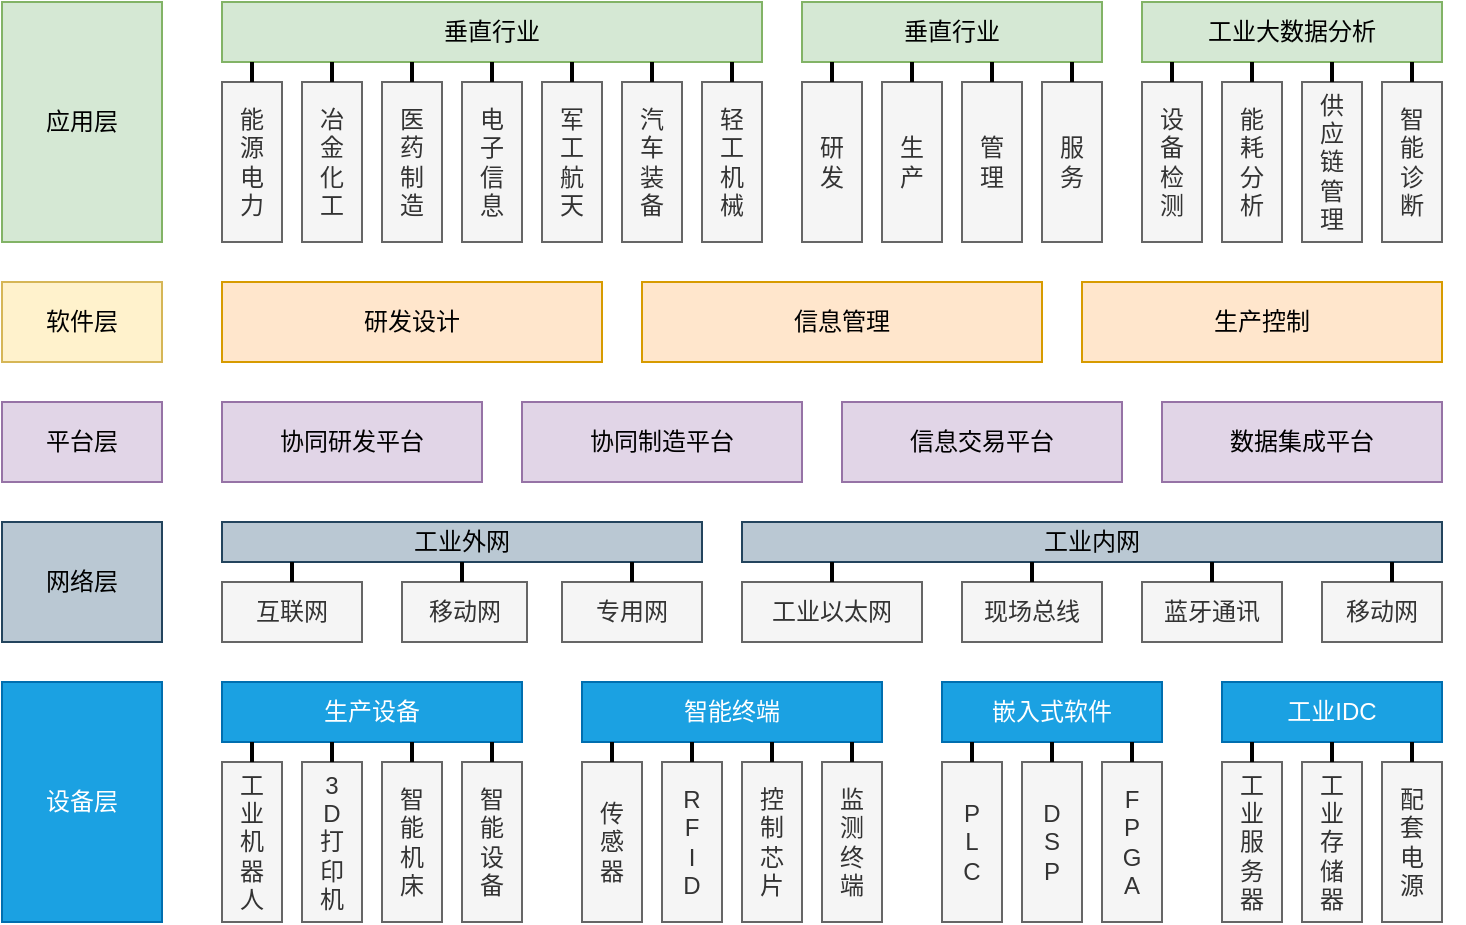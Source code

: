 <mxfile version="15.4.3" type="github" pages="2">
  <diagram id="yiBgiRCkKJPcv2Lnv_mv" name="Page-1">
    <mxGraphModel dx="1117" dy="677" grid="1" gridSize="10" guides="1" tooltips="1" connect="1" arrows="1" fold="1" page="1" pageScale="1" pageWidth="850" pageHeight="1100" math="0" shadow="0">
      <root>
        <mxCell id="0" />
        <mxCell id="1" parent="0" />
        <mxCell id="rwNXe6uteSH2ScPEwT7D-1" value="应用层" style="rounded=0;whiteSpace=wrap;html=1;fillColor=#d5e8d4;strokeColor=#82b366;" vertex="1" parent="1">
          <mxGeometry x="50" y="80" width="80" height="120" as="geometry" />
        </mxCell>
        <mxCell id="rwNXe6uteSH2ScPEwT7D-2" value="垂直行业" style="rounded=0;whiteSpace=wrap;html=1;fillColor=#d5e8d4;strokeColor=#82b366;" vertex="1" parent="1">
          <mxGeometry x="160" y="80" width="270" height="30" as="geometry" />
        </mxCell>
        <mxCell id="rwNXe6uteSH2ScPEwT7D-3" value="垂直行业" style="rounded=0;whiteSpace=wrap;html=1;fillColor=#d5e8d4;strokeColor=#82b366;" vertex="1" parent="1">
          <mxGeometry x="450" y="80" width="150" height="30" as="geometry" />
        </mxCell>
        <mxCell id="rwNXe6uteSH2ScPEwT7D-5" value="能&lt;br&gt;源&lt;br&gt;电&lt;br&gt;力" style="rounded=0;whiteSpace=wrap;html=1;fillColor=#f5f5f5;strokeColor=#666666;fontColor=#333333;" vertex="1" parent="1">
          <mxGeometry x="160" y="120" width="30" height="80" as="geometry" />
        </mxCell>
        <mxCell id="rwNXe6uteSH2ScPEwT7D-6" value="冶&lt;br&gt;金&lt;br&gt;化&lt;br&gt;工" style="rounded=0;whiteSpace=wrap;html=1;fillColor=#f5f5f5;strokeColor=#666666;fontColor=#333333;" vertex="1" parent="1">
          <mxGeometry x="200" y="120" width="30" height="80" as="geometry" />
        </mxCell>
        <mxCell id="rwNXe6uteSH2ScPEwT7D-7" value="医&lt;br&gt;药&lt;br&gt;制&lt;br&gt;造" style="rounded=0;whiteSpace=wrap;html=1;fillColor=#f5f5f5;strokeColor=#666666;fontColor=#333333;" vertex="1" parent="1">
          <mxGeometry x="240" y="120" width="30" height="80" as="geometry" />
        </mxCell>
        <mxCell id="rwNXe6uteSH2ScPEwT7D-8" value="电&lt;br&gt;子&lt;br&gt;信&lt;br&gt;息" style="rounded=0;whiteSpace=wrap;html=1;fillColor=#f5f5f5;strokeColor=#666666;fontColor=#333333;" vertex="1" parent="1">
          <mxGeometry x="280" y="120" width="30" height="80" as="geometry" />
        </mxCell>
        <mxCell id="rwNXe6uteSH2ScPEwT7D-9" value="军&lt;br&gt;工&lt;br&gt;航&lt;br&gt;天" style="rounded=0;whiteSpace=wrap;html=1;fillColor=#f5f5f5;strokeColor=#666666;fontColor=#333333;" vertex="1" parent="1">
          <mxGeometry x="320" y="120" width="30" height="80" as="geometry" />
        </mxCell>
        <mxCell id="rwNXe6uteSH2ScPEwT7D-10" value="汽&lt;br&gt;车&lt;br&gt;装&lt;br&gt;备" style="rounded=0;whiteSpace=wrap;html=1;fillColor=#f5f5f5;strokeColor=#666666;fontColor=#333333;" vertex="1" parent="1">
          <mxGeometry x="360" y="120" width="30" height="80" as="geometry" />
        </mxCell>
        <mxCell id="rwNXe6uteSH2ScPEwT7D-11" value="研&lt;br&gt;发" style="rounded=0;whiteSpace=wrap;html=1;fillColor=#f5f5f5;strokeColor=#666666;fontColor=#333333;" vertex="1" parent="1">
          <mxGeometry x="450" y="120" width="30" height="80" as="geometry" />
        </mxCell>
        <mxCell id="rwNXe6uteSH2ScPEwT7D-12" value="生&lt;br&gt;产" style="rounded=0;whiteSpace=wrap;html=1;fillColor=#f5f5f5;strokeColor=#666666;fontColor=#333333;" vertex="1" parent="1">
          <mxGeometry x="490" y="120" width="30" height="80" as="geometry" />
        </mxCell>
        <mxCell id="rwNXe6uteSH2ScPEwT7D-13" value="管&lt;br&gt;理" style="rounded=0;whiteSpace=wrap;html=1;fillColor=#f5f5f5;strokeColor=#666666;fontColor=#333333;" vertex="1" parent="1">
          <mxGeometry x="530" y="120" width="30" height="80" as="geometry" />
        </mxCell>
        <mxCell id="rwNXe6uteSH2ScPEwT7D-14" value="服&lt;br&gt;务" style="rounded=0;whiteSpace=wrap;html=1;fillColor=#f5f5f5;strokeColor=#666666;fontColor=#333333;" vertex="1" parent="1">
          <mxGeometry x="570" y="120" width="30" height="80" as="geometry" />
        </mxCell>
        <mxCell id="rwNXe6uteSH2ScPEwT7D-17" value="工业大数据分析" style="rounded=0;whiteSpace=wrap;html=1;fillColor=#d5e8d4;strokeColor=#82b366;" vertex="1" parent="1">
          <mxGeometry x="620" y="80" width="150" height="30" as="geometry" />
        </mxCell>
        <mxCell id="rwNXe6uteSH2ScPEwT7D-18" value="设&lt;br&gt;备&lt;br&gt;检&lt;br&gt;测" style="rounded=0;whiteSpace=wrap;html=1;fillColor=#f5f5f5;strokeColor=#666666;fontColor=#333333;" vertex="1" parent="1">
          <mxGeometry x="620" y="120" width="30" height="80" as="geometry" />
        </mxCell>
        <mxCell id="rwNXe6uteSH2ScPEwT7D-19" value="能&lt;br&gt;耗&lt;br&gt;分&lt;br&gt;析" style="rounded=0;whiteSpace=wrap;html=1;fillColor=#f5f5f5;strokeColor=#666666;fontColor=#333333;" vertex="1" parent="1">
          <mxGeometry x="660" y="120" width="30" height="80" as="geometry" />
        </mxCell>
        <mxCell id="rwNXe6uteSH2ScPEwT7D-20" value="供&lt;br&gt;应&lt;br&gt;链&lt;br&gt;管&lt;br&gt;理" style="rounded=0;whiteSpace=wrap;html=1;fillColor=#f5f5f5;strokeColor=#666666;fontColor=#333333;" vertex="1" parent="1">
          <mxGeometry x="700" y="120" width="30" height="80" as="geometry" />
        </mxCell>
        <mxCell id="rwNXe6uteSH2ScPEwT7D-21" value="智&lt;br&gt;能&lt;br&gt;诊&lt;br&gt;断" style="rounded=0;whiteSpace=wrap;html=1;fillColor=#f5f5f5;strokeColor=#666666;fontColor=#333333;" vertex="1" parent="1">
          <mxGeometry x="740" y="120" width="30" height="80" as="geometry" />
        </mxCell>
        <mxCell id="rwNXe6uteSH2ScPEwT7D-22" value="软件层" style="rounded=0;whiteSpace=wrap;html=1;fillColor=#fff2cc;strokeColor=#d6b656;" vertex="1" parent="1">
          <mxGeometry x="50" y="220" width="80" height="40" as="geometry" />
        </mxCell>
        <mxCell id="rwNXe6uteSH2ScPEwT7D-23" style="edgeStyle=orthogonalEdgeStyle;rounded=0;orthogonalLoop=1;jettySize=auto;html=1;exitX=0.5;exitY=1;exitDx=0;exitDy=0;" edge="1" parent="1" source="rwNXe6uteSH2ScPEwT7D-22" target="rwNXe6uteSH2ScPEwT7D-22">
          <mxGeometry relative="1" as="geometry" />
        </mxCell>
        <mxCell id="rwNXe6uteSH2ScPEwT7D-24" value="研发设计" style="rounded=0;whiteSpace=wrap;html=1;fillColor=#ffe6cc;strokeColor=#d79b00;" vertex="1" parent="1">
          <mxGeometry x="160" y="220" width="190" height="40" as="geometry" />
        </mxCell>
        <mxCell id="rwNXe6uteSH2ScPEwT7D-25" value="信息管理" style="rounded=0;whiteSpace=wrap;html=1;fillColor=#ffe6cc;strokeColor=#d79b00;" vertex="1" parent="1">
          <mxGeometry x="370" y="220" width="200" height="40" as="geometry" />
        </mxCell>
        <mxCell id="rwNXe6uteSH2ScPEwT7D-26" value="生产控制" style="rounded=0;whiteSpace=wrap;html=1;fillColor=#ffe6cc;strokeColor=#d79b00;" vertex="1" parent="1">
          <mxGeometry x="590" y="220" width="180" height="40" as="geometry" />
        </mxCell>
        <mxCell id="rwNXe6uteSH2ScPEwT7D-30" value="平台层" style="rounded=0;whiteSpace=wrap;html=1;" vertex="1" parent="1">
          <mxGeometry x="50" y="280" width="80" height="40" as="geometry" />
        </mxCell>
        <mxCell id="rwNXe6uteSH2ScPEwT7D-31" style="edgeStyle=orthogonalEdgeStyle;rounded=0;orthogonalLoop=1;jettySize=auto;html=1;exitX=0.5;exitY=1;exitDx=0;exitDy=0;" edge="1" parent="1" source="rwNXe6uteSH2ScPEwT7D-30" target="rwNXe6uteSH2ScPEwT7D-30">
          <mxGeometry relative="1" as="geometry" />
        </mxCell>
        <mxCell id="rwNXe6uteSH2ScPEwT7D-32" value="协同研发平台" style="rounded=0;whiteSpace=wrap;html=1;" vertex="1" parent="1">
          <mxGeometry x="160" y="280" width="130" height="40" as="geometry" />
        </mxCell>
        <mxCell id="rwNXe6uteSH2ScPEwT7D-38" value="协同制造平台" style="rounded=0;whiteSpace=wrap;html=1;fillColor=#e1d5e7;strokeColor=#9673a6;" vertex="1" parent="1">
          <mxGeometry x="310" y="280" width="140" height="40" as="geometry" />
        </mxCell>
        <mxCell id="rwNXe6uteSH2ScPEwT7D-39" value="信息交易平台" style="rounded=0;whiteSpace=wrap;html=1;fillColor=#e1d5e7;strokeColor=#9673a6;" vertex="1" parent="1">
          <mxGeometry x="470" y="280" width="140" height="40" as="geometry" />
        </mxCell>
        <mxCell id="rwNXe6uteSH2ScPEwT7D-40" value="数据集成平台" style="rounded=0;whiteSpace=wrap;html=1;fillColor=#e1d5e7;strokeColor=#9673a6;" vertex="1" parent="1">
          <mxGeometry x="630" y="280" width="140" height="40" as="geometry" />
        </mxCell>
        <mxCell id="rwNXe6uteSH2ScPEwT7D-41" value="网络层" style="rounded=0;whiteSpace=wrap;html=1;fillColor=#bac8d3;strokeColor=#23445d;" vertex="1" parent="1">
          <mxGeometry x="50" y="340" width="80" height="60" as="geometry" />
        </mxCell>
        <mxCell id="rwNXe6uteSH2ScPEwT7D-42" value="工业外网" style="rounded=0;whiteSpace=wrap;html=1;fillColor=#bac8d3;strokeColor=#23445d;" vertex="1" parent="1">
          <mxGeometry x="160" y="340" width="240" height="20" as="geometry" />
        </mxCell>
        <mxCell id="rwNXe6uteSH2ScPEwT7D-43" value="工业内网" style="rounded=0;whiteSpace=wrap;html=1;fillColor=#bac8d3;strokeColor=#23445d;" vertex="1" parent="1">
          <mxGeometry x="420" y="340" width="350" height="20" as="geometry" />
        </mxCell>
        <mxCell id="rwNXe6uteSH2ScPEwT7D-44" value="互联网" style="rounded=0;whiteSpace=wrap;html=1;fillColor=#f5f5f5;strokeColor=#666666;fontColor=#333333;" vertex="1" parent="1">
          <mxGeometry x="160" y="370" width="70" height="30" as="geometry" />
        </mxCell>
        <mxCell id="rwNXe6uteSH2ScPEwT7D-45" value="移动网" style="rounded=0;whiteSpace=wrap;html=1;fillColor=#f5f5f5;strokeColor=#666666;fontColor=#333333;" vertex="1" parent="1">
          <mxGeometry x="250" y="370" width="62.5" height="30" as="geometry" />
        </mxCell>
        <mxCell id="rwNXe6uteSH2ScPEwT7D-46" value="专用网" style="rounded=0;whiteSpace=wrap;html=1;fillColor=#f5f5f5;strokeColor=#666666;fontColor=#333333;" vertex="1" parent="1">
          <mxGeometry x="330" y="370" width="70" height="30" as="geometry" />
        </mxCell>
        <mxCell id="rwNXe6uteSH2ScPEwT7D-48" value="移动网" style="rounded=0;whiteSpace=wrap;html=1;fillColor=#f5f5f5;strokeColor=#666666;fontColor=#333333;" vertex="1" parent="1">
          <mxGeometry x="710" y="370" width="60" height="30" as="geometry" />
        </mxCell>
        <mxCell id="rwNXe6uteSH2ScPEwT7D-49" value="蓝牙通讯" style="rounded=0;whiteSpace=wrap;html=1;fillColor=#f5f5f5;strokeColor=#666666;fontColor=#333333;" vertex="1" parent="1">
          <mxGeometry x="620" y="370" width="70" height="30" as="geometry" />
        </mxCell>
        <mxCell id="rwNXe6uteSH2ScPEwT7D-51" value="现场总线" style="rounded=0;whiteSpace=wrap;html=1;fillColor=#f5f5f5;strokeColor=#666666;fontColor=#333333;" vertex="1" parent="1">
          <mxGeometry x="530" y="370" width="70" height="30" as="geometry" />
        </mxCell>
        <mxCell id="rwNXe6uteSH2ScPEwT7D-52" value="工业以太网" style="rounded=0;whiteSpace=wrap;html=1;fillColor=#f5f5f5;strokeColor=#666666;fontColor=#333333;" vertex="1" parent="1">
          <mxGeometry x="420" y="370" width="90" height="30" as="geometry" />
        </mxCell>
        <mxCell id="rwNXe6uteSH2ScPEwT7D-53" value="设备层" style="rounded=0;whiteSpace=wrap;html=1;fillColor=#1ba1e2;strokeColor=#006EAF;fontColor=#ffffff;" vertex="1" parent="1">
          <mxGeometry x="50" y="420" width="80" height="120" as="geometry" />
        </mxCell>
        <mxCell id="rwNXe6uteSH2ScPEwT7D-54" value="生产设备" style="rounded=0;whiteSpace=wrap;html=1;fillColor=#1ba1e2;strokeColor=#006EAF;fontColor=#ffffff;" vertex="1" parent="1">
          <mxGeometry x="160" y="420" width="150" height="30" as="geometry" />
        </mxCell>
        <mxCell id="rwNXe6uteSH2ScPEwT7D-56" value="工&lt;br&gt;业&lt;br&gt;机&lt;br&gt;器&lt;br&gt;人" style="rounded=0;whiteSpace=wrap;html=1;fillColor=#f5f5f5;strokeColor=#666666;fontColor=#333333;" vertex="1" parent="1">
          <mxGeometry x="160" y="460" width="30" height="80" as="geometry" />
        </mxCell>
        <mxCell id="rwNXe6uteSH2ScPEwT7D-57" value="3&lt;br&gt;D&lt;br&gt;打&lt;br&gt;印&lt;br&gt;机" style="rounded=0;whiteSpace=wrap;html=1;fillColor=#f5f5f5;strokeColor=#666666;fontColor=#333333;" vertex="1" parent="1">
          <mxGeometry x="200" y="460" width="30" height="80" as="geometry" />
        </mxCell>
        <mxCell id="rwNXe6uteSH2ScPEwT7D-58" value="智&lt;br&gt;能&lt;br&gt;机&lt;br&gt;床" style="rounded=0;whiteSpace=wrap;html=1;fillColor=#f5f5f5;strokeColor=#666666;fontColor=#333333;" vertex="1" parent="1">
          <mxGeometry x="240" y="460" width="30" height="80" as="geometry" />
        </mxCell>
        <mxCell id="rwNXe6uteSH2ScPEwT7D-59" value="智&lt;br&gt;能&lt;br&gt;设&lt;br&gt;备" style="rounded=0;whiteSpace=wrap;html=1;fillColor=#f5f5f5;strokeColor=#666666;fontColor=#333333;" vertex="1" parent="1">
          <mxGeometry x="280" y="460" width="30" height="80" as="geometry" />
        </mxCell>
        <mxCell id="rwNXe6uteSH2ScPEwT7D-60" value="传&lt;br&gt;感&lt;br&gt;器" style="rounded=0;whiteSpace=wrap;html=1;fillColor=#f5f5f5;strokeColor=#666666;fontColor=#333333;" vertex="1" parent="1">
          <mxGeometry x="340" y="460" width="30" height="80" as="geometry" />
        </mxCell>
        <mxCell id="rwNXe6uteSH2ScPEwT7D-61" value="R&lt;br&gt;F&lt;br&gt;I&lt;br&gt;D" style="rounded=0;whiteSpace=wrap;html=1;fillColor=#f5f5f5;strokeColor=#666666;fontColor=#333333;" vertex="1" parent="1">
          <mxGeometry x="380" y="460" width="30" height="80" as="geometry" />
        </mxCell>
        <mxCell id="rwNXe6uteSH2ScPEwT7D-62" value="控&lt;br&gt;制&lt;br&gt;芯&lt;br&gt;片" style="rounded=0;whiteSpace=wrap;html=1;fillColor=#f5f5f5;strokeColor=#666666;fontColor=#333333;" vertex="1" parent="1">
          <mxGeometry x="420" y="460" width="30" height="80" as="geometry" />
        </mxCell>
        <mxCell id="rwNXe6uteSH2ScPEwT7D-63" value="监&lt;br&gt;测&lt;br&gt;终&lt;br&gt;端" style="rounded=0;whiteSpace=wrap;html=1;fillColor=#f5f5f5;strokeColor=#666666;fontColor=#333333;" vertex="1" parent="1">
          <mxGeometry x="460" y="460" width="30" height="80" as="geometry" />
        </mxCell>
        <mxCell id="rwNXe6uteSH2ScPEwT7D-64" value="P&lt;br&gt;L&lt;br&gt;C" style="rounded=0;whiteSpace=wrap;html=1;fillColor=#f5f5f5;strokeColor=#666666;fontColor=#333333;" vertex="1" parent="1">
          <mxGeometry x="520" y="460" width="30" height="80" as="geometry" />
        </mxCell>
        <mxCell id="rwNXe6uteSH2ScPEwT7D-65" value="D&lt;br&gt;S&lt;br&gt;P" style="rounded=0;whiteSpace=wrap;html=1;fillColor=#f5f5f5;strokeColor=#666666;fontColor=#333333;" vertex="1" parent="1">
          <mxGeometry x="560" y="460" width="30" height="80" as="geometry" />
        </mxCell>
        <mxCell id="rwNXe6uteSH2ScPEwT7D-67" value="F&lt;br&gt;P&lt;br&gt;G&lt;br&gt;A" style="rounded=0;whiteSpace=wrap;html=1;fillColor=#f5f5f5;strokeColor=#666666;fontColor=#333333;" vertex="1" parent="1">
          <mxGeometry x="600" y="460" width="30" height="80" as="geometry" />
        </mxCell>
        <mxCell id="rwNXe6uteSH2ScPEwT7D-68" value="工&lt;br&gt;业&lt;br&gt;服&lt;br&gt;务&lt;br&gt;器" style="rounded=0;whiteSpace=wrap;html=1;fillColor=#f5f5f5;strokeColor=#666666;fontColor=#333333;" vertex="1" parent="1">
          <mxGeometry x="660" y="460" width="30" height="80" as="geometry" />
        </mxCell>
        <mxCell id="rwNXe6uteSH2ScPEwT7D-69" value="工&lt;br&gt;业&lt;br&gt;存&lt;br&gt;储&lt;br&gt;器" style="rounded=0;whiteSpace=wrap;html=1;fillColor=#f5f5f5;strokeColor=#666666;fontColor=#333333;" vertex="1" parent="1">
          <mxGeometry x="700" y="460" width="30" height="80" as="geometry" />
        </mxCell>
        <mxCell id="rwNXe6uteSH2ScPEwT7D-70" value="配&lt;br&gt;套&lt;br&gt;电&lt;br&gt;源" style="rounded=0;whiteSpace=wrap;html=1;fillColor=#f5f5f5;strokeColor=#666666;fontColor=#333333;" vertex="1" parent="1">
          <mxGeometry x="740" y="460" width="30" height="80" as="geometry" />
        </mxCell>
        <mxCell id="rwNXe6uteSH2ScPEwT7D-75" value="智能终端" style="rounded=0;whiteSpace=wrap;html=1;fillColor=#1ba1e2;strokeColor=#006EAF;fontColor=#ffffff;" vertex="1" parent="1">
          <mxGeometry x="340" y="420" width="150" height="30" as="geometry" />
        </mxCell>
        <mxCell id="rwNXe6uteSH2ScPEwT7D-76" value="嵌入式软件" style="rounded=0;whiteSpace=wrap;html=1;fillColor=#1ba1e2;strokeColor=#006EAF;fontColor=#ffffff;" vertex="1" parent="1">
          <mxGeometry x="520" y="420" width="110" height="30" as="geometry" />
        </mxCell>
        <mxCell id="rwNXe6uteSH2ScPEwT7D-77" value="工业IDC" style="rounded=0;whiteSpace=wrap;html=1;fillColor=#1ba1e2;strokeColor=#006EAF;fontColor=#ffffff;" vertex="1" parent="1">
          <mxGeometry x="660" y="420" width="110" height="30" as="geometry" />
        </mxCell>
        <mxCell id="rwNXe6uteSH2ScPEwT7D-81" value="轻&lt;br&gt;工&lt;br&gt;机&lt;br&gt;械" style="rounded=0;whiteSpace=wrap;html=1;fillColor=#f5f5f5;strokeColor=#666666;fontColor=#333333;" vertex="1" parent="1">
          <mxGeometry x="400" y="120" width="30" height="80" as="geometry" />
        </mxCell>
        <mxCell id="rwNXe6uteSH2ScPEwT7D-83" style="edgeStyle=orthogonalEdgeStyle;rounded=0;orthogonalLoop=1;jettySize=auto;html=1;exitX=0.5;exitY=1;exitDx=0;exitDy=0;fillColor=#f5f5f5;strokeColor=#666666;" edge="1" parent="1" source="rwNXe6uteSH2ScPEwT7D-52" target="rwNXe6uteSH2ScPEwT7D-52">
          <mxGeometry relative="1" as="geometry" />
        </mxCell>
        <mxCell id="rwNXe6uteSH2ScPEwT7D-84" style="edgeStyle=orthogonalEdgeStyle;rounded=0;orthogonalLoop=1;jettySize=auto;html=1;exitX=0.5;exitY=1;exitDx=0;exitDy=0;fillColor=#f5f5f5;strokeColor=#666666;" edge="1" parent="1" source="rwNXe6uteSH2ScPEwT7D-46" target="rwNXe6uteSH2ScPEwT7D-46">
          <mxGeometry relative="1" as="geometry" />
        </mxCell>
        <mxCell id="rwNXe6uteSH2ScPEwT7D-90" value="生产控制" style="rounded=0;whiteSpace=wrap;html=1;fillColor=#ffe6cc;strokeColor=#d79b00;" vertex="1" parent="1">
          <mxGeometry x="590" y="220" width="180" height="40" as="geometry" />
        </mxCell>
        <mxCell id="rwNXe6uteSH2ScPEwT7D-91" value="平台层" style="rounded=0;whiteSpace=wrap;html=1;fillColor=#e1d5e7;strokeColor=#9673a6;" vertex="1" parent="1">
          <mxGeometry x="50" y="280" width="80" height="40" as="geometry" />
        </mxCell>
        <mxCell id="rwNXe6uteSH2ScPEwT7D-92" value="协同研发平台" style="rounded=0;whiteSpace=wrap;html=1;fillColor=#e1d5e7;strokeColor=#9673a6;" vertex="1" parent="1">
          <mxGeometry x="160" y="280" width="130" height="40" as="geometry" />
        </mxCell>
        <mxCell id="rwNXe6uteSH2ScPEwT7D-98" value="" style="line;strokeWidth=2;direction=south;html=1;" vertex="1" parent="1">
          <mxGeometry x="150" y="110" width="50" height="10" as="geometry" />
        </mxCell>
        <mxCell id="rwNXe6uteSH2ScPEwT7D-100" value="" style="line;strokeWidth=2;direction=south;html=1;" vertex="1" parent="1">
          <mxGeometry x="190" y="110" width="50" height="10" as="geometry" />
        </mxCell>
        <mxCell id="rwNXe6uteSH2ScPEwT7D-103" value="" style="line;strokeWidth=2;direction=south;html=1;" vertex="1" parent="1">
          <mxGeometry x="230" y="110" width="50" height="10" as="geometry" />
        </mxCell>
        <mxCell id="rwNXe6uteSH2ScPEwT7D-104" value="" style="line;strokeWidth=2;direction=south;html=1;" vertex="1" parent="1">
          <mxGeometry x="270" y="110" width="50" height="10" as="geometry" />
        </mxCell>
        <mxCell id="rwNXe6uteSH2ScPEwT7D-105" value="" style="line;strokeWidth=2;direction=south;html=1;" vertex="1" parent="1">
          <mxGeometry x="310" y="110" width="50" height="10" as="geometry" />
        </mxCell>
        <mxCell id="rwNXe6uteSH2ScPEwT7D-106" value="" style="line;strokeWidth=2;direction=south;html=1;" vertex="1" parent="1">
          <mxGeometry x="390" y="110" width="50" height="10" as="geometry" />
        </mxCell>
        <mxCell id="rwNXe6uteSH2ScPEwT7D-107" value="" style="line;strokeWidth=2;direction=south;html=1;" vertex="1" parent="1">
          <mxGeometry x="520" y="110" width="50" height="10" as="geometry" />
        </mxCell>
        <mxCell id="rwNXe6uteSH2ScPEwT7D-108" value="" style="line;strokeWidth=2;direction=south;html=1;" vertex="1" parent="1">
          <mxGeometry x="480" y="110" width="50" height="10" as="geometry" />
        </mxCell>
        <mxCell id="rwNXe6uteSH2ScPEwT7D-109" value="" style="line;strokeWidth=2;direction=south;html=1;" vertex="1" parent="1">
          <mxGeometry x="440" y="110" width="50" height="10" as="geometry" />
        </mxCell>
        <mxCell id="rwNXe6uteSH2ScPEwT7D-110" value="" style="line;strokeWidth=2;direction=south;html=1;" vertex="1" parent="1">
          <mxGeometry x="350" y="110" width="50" height="10" as="geometry" />
        </mxCell>
        <mxCell id="yBhxwnfzohM1vsbAxtnW-1" value="" style="line;strokeWidth=2;direction=south;html=1;" vertex="1" parent="1">
          <mxGeometry x="730" y="110" width="50" height="10" as="geometry" />
        </mxCell>
        <mxCell id="yBhxwnfzohM1vsbAxtnW-2" value="" style="line;strokeWidth=2;direction=south;html=1;" vertex="1" parent="1">
          <mxGeometry x="690" y="110" width="50" height="10" as="geometry" />
        </mxCell>
        <mxCell id="yBhxwnfzohM1vsbAxtnW-3" value="" style="line;strokeWidth=2;direction=south;html=1;" vertex="1" parent="1">
          <mxGeometry x="650" y="110" width="50" height="10" as="geometry" />
        </mxCell>
        <mxCell id="yBhxwnfzohM1vsbAxtnW-4" value="" style="line;strokeWidth=2;direction=south;html=1;" vertex="1" parent="1">
          <mxGeometry x="610" y="110" width="50" height="10" as="geometry" />
        </mxCell>
        <mxCell id="yBhxwnfzohM1vsbAxtnW-5" value="" style="line;strokeWidth=2;direction=south;html=1;" vertex="1" parent="1">
          <mxGeometry x="560" y="110" width="50" height="10" as="geometry" />
        </mxCell>
        <mxCell id="yBhxwnfzohM1vsbAxtnW-7" value="" style="line;strokeWidth=2;direction=south;html=1;" vertex="1" parent="1">
          <mxGeometry x="170" y="360" width="50" height="10" as="geometry" />
        </mxCell>
        <mxCell id="yBhxwnfzohM1vsbAxtnW-8" value="" style="line;strokeWidth=2;direction=south;html=1;" vertex="1" parent="1">
          <mxGeometry x="255" y="360" width="50" height="10" as="geometry" />
        </mxCell>
        <mxCell id="yBhxwnfzohM1vsbAxtnW-9" value="" style="line;strokeWidth=2;direction=south;html=1;" vertex="1" parent="1">
          <mxGeometry x="340" y="360" width="50" height="10" as="geometry" />
        </mxCell>
        <mxCell id="yBhxwnfzohM1vsbAxtnW-10" value="" style="line;strokeWidth=2;direction=south;html=1;" vertex="1" parent="1">
          <mxGeometry x="440" y="360" width="50" height="10" as="geometry" />
        </mxCell>
        <mxCell id="yBhxwnfzohM1vsbAxtnW-11" value="" style="line;strokeWidth=2;direction=south;html=1;" vertex="1" parent="1">
          <mxGeometry x="540" y="360" width="50" height="10" as="geometry" />
        </mxCell>
        <mxCell id="yBhxwnfzohM1vsbAxtnW-12" value="" style="line;strokeWidth=2;direction=south;html=1;" vertex="1" parent="1">
          <mxGeometry x="150" y="450" width="50" height="10" as="geometry" />
        </mxCell>
        <mxCell id="yBhxwnfzohM1vsbAxtnW-13" value="" style="line;strokeWidth=2;direction=south;html=1;" vertex="1" parent="1">
          <mxGeometry x="190" y="450" width="50" height="10" as="geometry" />
        </mxCell>
        <mxCell id="yBhxwnfzohM1vsbAxtnW-14" value="" style="line;strokeWidth=2;direction=south;html=1;" vertex="1" parent="1">
          <mxGeometry x="230" y="450" width="50" height="10" as="geometry" />
        </mxCell>
        <mxCell id="yBhxwnfzohM1vsbAxtnW-19" value="" style="edgeStyle=none;rounded=0;orthogonalLoop=1;jettySize=auto;html=1;" edge="1" parent="1" source="yBhxwnfzohM1vsbAxtnW-15" target="rwNXe6uteSH2ScPEwT7D-59">
          <mxGeometry relative="1" as="geometry" />
        </mxCell>
        <mxCell id="yBhxwnfzohM1vsbAxtnW-15" value="" style="line;strokeWidth=2;direction=south;html=1;" vertex="1" parent="1">
          <mxGeometry x="270" y="450" width="50" height="10" as="geometry" />
        </mxCell>
        <mxCell id="yBhxwnfzohM1vsbAxtnW-16" value="" style="line;strokeWidth=2;direction=south;html=1;" vertex="1" parent="1">
          <mxGeometry x="370" y="450" width="50" height="10" as="geometry" />
        </mxCell>
        <mxCell id="yBhxwnfzohM1vsbAxtnW-17" value="" style="line;strokeWidth=2;direction=south;html=1;" vertex="1" parent="1">
          <mxGeometry x="330" y="450" width="50" height="10" as="geometry" />
        </mxCell>
        <mxCell id="yBhxwnfzohM1vsbAxtnW-20" value="" style="line;strokeWidth=2;direction=south;html=1;" vertex="1" parent="1">
          <mxGeometry x="410" y="450" width="50" height="10" as="geometry" />
        </mxCell>
        <mxCell id="yBhxwnfzohM1vsbAxtnW-21" value="" style="line;strokeWidth=2;direction=south;html=1;" vertex="1" parent="1">
          <mxGeometry x="450" y="450" width="50" height="10" as="geometry" />
        </mxCell>
        <mxCell id="yBhxwnfzohM1vsbAxtnW-22" value="" style="line;strokeWidth=2;direction=south;html=1;" vertex="1" parent="1">
          <mxGeometry x="510" y="450" width="50" height="10" as="geometry" />
        </mxCell>
        <mxCell id="yBhxwnfzohM1vsbAxtnW-23" value="" style="line;strokeWidth=2;direction=south;html=1;" vertex="1" parent="1">
          <mxGeometry x="550" y="450" width="50" height="10" as="geometry" />
        </mxCell>
        <mxCell id="yBhxwnfzohM1vsbAxtnW-29" value="" style="line;strokeWidth=2;direction=south;html=1;" vertex="1" parent="1">
          <mxGeometry x="630" y="360" width="50" height="10" as="geometry" />
        </mxCell>
        <mxCell id="yBhxwnfzohM1vsbAxtnW-30" value="" style="line;strokeWidth=2;direction=south;html=1;" vertex="1" parent="1">
          <mxGeometry x="720" y="360" width="50" height="10" as="geometry" />
        </mxCell>
        <mxCell id="yBhxwnfzohM1vsbAxtnW-31" value="" style="line;strokeWidth=2;direction=south;html=1;" vertex="1" parent="1">
          <mxGeometry x="590" y="450" width="50" height="10" as="geometry" />
        </mxCell>
        <mxCell id="yBhxwnfzohM1vsbAxtnW-32" value="" style="line;strokeWidth=2;direction=south;html=1;" vertex="1" parent="1">
          <mxGeometry x="650" y="450" width="50" height="10" as="geometry" />
        </mxCell>
        <mxCell id="yBhxwnfzohM1vsbAxtnW-33" value="" style="line;strokeWidth=2;direction=south;html=1;" vertex="1" parent="1">
          <mxGeometry x="690" y="450" width="50" height="10" as="geometry" />
        </mxCell>
        <mxCell id="yBhxwnfzohM1vsbAxtnW-34" value="" style="line;strokeWidth=2;direction=south;html=1;" vertex="1" parent="1">
          <mxGeometry x="730" y="450" width="50" height="10" as="geometry" />
        </mxCell>
      </root>
    </mxGraphModel>
  </diagram>
  <diagram id="qtZKJaXMtzHw0QGjYjuM" name="Page-2">
    <mxGraphModel dx="782" dy="474" grid="1" gridSize="10" guides="1" tooltips="1" connect="1" arrows="1" fold="1" page="1" pageScale="1" pageWidth="850" pageHeight="1100" math="0" shadow="0">
      <root>
        <mxCell id="0b-piekrFlc-Tb78KJbK-0" />
        <mxCell id="0b-piekrFlc-Tb78KJbK-1" parent="0b-piekrFlc-Tb78KJbK-0" />
        <mxCell id="0b-piekrFlc-Tb78KJbK-2" value="应用层" style="rounded=0;whiteSpace=wrap;html=1;fillColor=#d5e8d4;strokeColor=#82b366;" vertex="1" parent="0b-piekrFlc-Tb78KJbK-1">
          <mxGeometry x="50" y="80" width="80" height="120" as="geometry" />
        </mxCell>
        <mxCell id="0b-piekrFlc-Tb78KJbK-3" value="垂直行业" style="rounded=0;whiteSpace=wrap;html=1;fillColor=#d5e8d4;strokeColor=#82b366;" vertex="1" parent="0b-piekrFlc-Tb78KJbK-1">
          <mxGeometry x="160" y="80" width="270" height="30" as="geometry" />
        </mxCell>
        <mxCell id="0b-piekrFlc-Tb78KJbK-4" value="垂直行业" style="rounded=0;whiteSpace=wrap;html=1;fillColor=#d5e8d4;strokeColor=#82b366;" vertex="1" parent="0b-piekrFlc-Tb78KJbK-1">
          <mxGeometry x="450" y="80" width="150" height="30" as="geometry" />
        </mxCell>
        <mxCell id="0b-piekrFlc-Tb78KJbK-5" value="能&lt;br&gt;源&lt;br&gt;电&lt;br&gt;力" style="rounded=0;whiteSpace=wrap;html=1;fillColor=#f5f5f5;strokeColor=#666666;fontColor=#333333;" vertex="1" parent="0b-piekrFlc-Tb78KJbK-1">
          <mxGeometry x="160" y="120" width="30" height="80" as="geometry" />
        </mxCell>
        <mxCell id="0b-piekrFlc-Tb78KJbK-6" value="冶&lt;br&gt;金&lt;br&gt;化&lt;br&gt;工" style="rounded=0;whiteSpace=wrap;html=1;fillColor=#f5f5f5;strokeColor=#666666;fontColor=#333333;" vertex="1" parent="0b-piekrFlc-Tb78KJbK-1">
          <mxGeometry x="200" y="120" width="30" height="80" as="geometry" />
        </mxCell>
        <mxCell id="0b-piekrFlc-Tb78KJbK-7" value="医&lt;br&gt;药&lt;br&gt;制&lt;br&gt;造" style="rounded=0;whiteSpace=wrap;html=1;fillColor=#f5f5f5;strokeColor=#666666;fontColor=#333333;" vertex="1" parent="0b-piekrFlc-Tb78KJbK-1">
          <mxGeometry x="240" y="120" width="30" height="80" as="geometry" />
        </mxCell>
        <mxCell id="0b-piekrFlc-Tb78KJbK-8" value="电&lt;br&gt;子&lt;br&gt;信&lt;br&gt;息" style="rounded=0;whiteSpace=wrap;html=1;fillColor=#f5f5f5;strokeColor=#666666;fontColor=#333333;" vertex="1" parent="0b-piekrFlc-Tb78KJbK-1">
          <mxGeometry x="280" y="120" width="30" height="80" as="geometry" />
        </mxCell>
        <mxCell id="0b-piekrFlc-Tb78KJbK-9" value="军&lt;br&gt;工&lt;br&gt;航&lt;br&gt;天" style="rounded=0;whiteSpace=wrap;html=1;fillColor=#f5f5f5;strokeColor=#666666;fontColor=#333333;" vertex="1" parent="0b-piekrFlc-Tb78KJbK-1">
          <mxGeometry x="320" y="120" width="30" height="80" as="geometry" />
        </mxCell>
        <mxCell id="0b-piekrFlc-Tb78KJbK-10" value="汽&lt;br&gt;车&lt;br&gt;装&lt;br&gt;备" style="rounded=0;whiteSpace=wrap;html=1;fillColor=#f5f5f5;strokeColor=#666666;fontColor=#333333;" vertex="1" parent="0b-piekrFlc-Tb78KJbK-1">
          <mxGeometry x="360" y="120" width="30" height="80" as="geometry" />
        </mxCell>
        <mxCell id="0b-piekrFlc-Tb78KJbK-11" value="研&lt;br&gt;发" style="rounded=0;whiteSpace=wrap;html=1;fillColor=#f5f5f5;strokeColor=#666666;fontColor=#333333;" vertex="1" parent="0b-piekrFlc-Tb78KJbK-1">
          <mxGeometry x="450" y="120" width="30" height="80" as="geometry" />
        </mxCell>
        <mxCell id="0b-piekrFlc-Tb78KJbK-12" value="生&lt;br&gt;产" style="rounded=0;whiteSpace=wrap;html=1;fillColor=#f5f5f5;strokeColor=#666666;fontColor=#333333;" vertex="1" parent="0b-piekrFlc-Tb78KJbK-1">
          <mxGeometry x="490" y="120" width="30" height="80" as="geometry" />
        </mxCell>
        <mxCell id="0b-piekrFlc-Tb78KJbK-13" value="管&lt;br&gt;理" style="rounded=0;whiteSpace=wrap;html=1;fillColor=#f5f5f5;strokeColor=#666666;fontColor=#333333;" vertex="1" parent="0b-piekrFlc-Tb78KJbK-1">
          <mxGeometry x="530" y="120" width="30" height="80" as="geometry" />
        </mxCell>
        <mxCell id="0b-piekrFlc-Tb78KJbK-14" value="服&lt;br&gt;务" style="rounded=0;whiteSpace=wrap;html=1;fillColor=#f5f5f5;strokeColor=#666666;fontColor=#333333;" vertex="1" parent="0b-piekrFlc-Tb78KJbK-1">
          <mxGeometry x="570" y="120" width="30" height="80" as="geometry" />
        </mxCell>
        <mxCell id="0b-piekrFlc-Tb78KJbK-15" value="工业大数据分析" style="rounded=0;whiteSpace=wrap;html=1;fillColor=#d5e8d4;strokeColor=#82b366;" vertex="1" parent="0b-piekrFlc-Tb78KJbK-1">
          <mxGeometry x="620" y="80" width="150" height="30" as="geometry" />
        </mxCell>
        <mxCell id="0b-piekrFlc-Tb78KJbK-16" value="设&lt;br&gt;备&lt;br&gt;检&lt;br&gt;测" style="rounded=0;whiteSpace=wrap;html=1;fillColor=#f5f5f5;strokeColor=#666666;fontColor=#333333;" vertex="1" parent="0b-piekrFlc-Tb78KJbK-1">
          <mxGeometry x="620" y="120" width="30" height="80" as="geometry" />
        </mxCell>
        <mxCell id="0b-piekrFlc-Tb78KJbK-17" value="能&lt;br&gt;耗&lt;br&gt;分&lt;br&gt;析" style="rounded=0;whiteSpace=wrap;html=1;fillColor=#f5f5f5;strokeColor=#666666;fontColor=#333333;" vertex="1" parent="0b-piekrFlc-Tb78KJbK-1">
          <mxGeometry x="660" y="120" width="30" height="80" as="geometry" />
        </mxCell>
        <mxCell id="0b-piekrFlc-Tb78KJbK-18" value="供&lt;br&gt;应&lt;br&gt;链&lt;br&gt;管&lt;br&gt;理" style="rounded=0;whiteSpace=wrap;html=1;fillColor=#f5f5f5;strokeColor=#666666;fontColor=#333333;" vertex="1" parent="0b-piekrFlc-Tb78KJbK-1">
          <mxGeometry x="700" y="120" width="30" height="80" as="geometry" />
        </mxCell>
        <mxCell id="0b-piekrFlc-Tb78KJbK-19" value="智&lt;br&gt;能&lt;br&gt;诊&lt;br&gt;断" style="rounded=0;whiteSpace=wrap;html=1;fillColor=#f5f5f5;strokeColor=#666666;fontColor=#333333;" vertex="1" parent="0b-piekrFlc-Tb78KJbK-1">
          <mxGeometry x="740" y="120" width="30" height="80" as="geometry" />
        </mxCell>
        <mxCell id="0b-piekrFlc-Tb78KJbK-20" value="软件层" style="rounded=0;whiteSpace=wrap;html=1;fillColor=#fff2cc;strokeColor=#d6b656;" vertex="1" parent="0b-piekrFlc-Tb78KJbK-1">
          <mxGeometry x="50" y="220" width="80" height="40" as="geometry" />
        </mxCell>
        <mxCell id="0b-piekrFlc-Tb78KJbK-21" style="edgeStyle=orthogonalEdgeStyle;rounded=0;orthogonalLoop=1;jettySize=auto;html=1;exitX=0.5;exitY=1;exitDx=0;exitDy=0;" edge="1" parent="0b-piekrFlc-Tb78KJbK-1" source="0b-piekrFlc-Tb78KJbK-20" target="0b-piekrFlc-Tb78KJbK-20">
          <mxGeometry relative="1" as="geometry" />
        </mxCell>
        <mxCell id="0b-piekrFlc-Tb78KJbK-22" value="研发设计" style="rounded=0;whiteSpace=wrap;html=1;fillColor=#ffe6cc;strokeColor=#d79b00;" vertex="1" parent="0b-piekrFlc-Tb78KJbK-1">
          <mxGeometry x="160" y="220" width="190" height="40" as="geometry" />
        </mxCell>
        <mxCell id="0b-piekrFlc-Tb78KJbK-23" value="信息管理" style="rounded=0;whiteSpace=wrap;html=1;fillColor=#ffe6cc;strokeColor=#d79b00;" vertex="1" parent="0b-piekrFlc-Tb78KJbK-1">
          <mxGeometry x="370" y="220" width="200" height="40" as="geometry" />
        </mxCell>
        <mxCell id="0b-piekrFlc-Tb78KJbK-24" value="生产控制" style="rounded=0;whiteSpace=wrap;html=1;fillColor=#ffe6cc;strokeColor=#d79b00;" vertex="1" parent="0b-piekrFlc-Tb78KJbK-1">
          <mxGeometry x="590" y="220" width="180" height="40" as="geometry" />
        </mxCell>
        <mxCell id="0b-piekrFlc-Tb78KJbK-25" value="平台层" style="rounded=0;whiteSpace=wrap;html=1;" vertex="1" parent="0b-piekrFlc-Tb78KJbK-1">
          <mxGeometry x="50" y="280" width="80" height="40" as="geometry" />
        </mxCell>
        <mxCell id="0b-piekrFlc-Tb78KJbK-26" style="edgeStyle=orthogonalEdgeStyle;rounded=0;orthogonalLoop=1;jettySize=auto;html=1;exitX=0.5;exitY=1;exitDx=0;exitDy=0;" edge="1" parent="0b-piekrFlc-Tb78KJbK-1" source="0b-piekrFlc-Tb78KJbK-25" target="0b-piekrFlc-Tb78KJbK-25">
          <mxGeometry relative="1" as="geometry" />
        </mxCell>
        <mxCell id="0b-piekrFlc-Tb78KJbK-27" value="协同研发平台" style="rounded=0;whiteSpace=wrap;html=1;" vertex="1" parent="0b-piekrFlc-Tb78KJbK-1">
          <mxGeometry x="160" y="280" width="130" height="40" as="geometry" />
        </mxCell>
        <mxCell id="0b-piekrFlc-Tb78KJbK-28" value="协同制造平台" style="rounded=0;whiteSpace=wrap;html=1;fillColor=#e1d5e7;strokeColor=#9673a6;" vertex="1" parent="0b-piekrFlc-Tb78KJbK-1">
          <mxGeometry x="310" y="280" width="140" height="40" as="geometry" />
        </mxCell>
        <mxCell id="0b-piekrFlc-Tb78KJbK-29" value="信息交易平台" style="rounded=0;whiteSpace=wrap;html=1;fillColor=#e1d5e7;strokeColor=#9673a6;" vertex="1" parent="0b-piekrFlc-Tb78KJbK-1">
          <mxGeometry x="470" y="280" width="140" height="40" as="geometry" />
        </mxCell>
        <mxCell id="0b-piekrFlc-Tb78KJbK-30" value="数据集成平台" style="rounded=0;whiteSpace=wrap;html=1;fillColor=#e1d5e7;strokeColor=#9673a6;" vertex="1" parent="0b-piekrFlc-Tb78KJbK-1">
          <mxGeometry x="630" y="280" width="140" height="40" as="geometry" />
        </mxCell>
        <mxCell id="0b-piekrFlc-Tb78KJbK-31" value="网络层" style="rounded=0;whiteSpace=wrap;html=1;fillColor=#bac8d3;strokeColor=#23445d;" vertex="1" parent="0b-piekrFlc-Tb78KJbK-1">
          <mxGeometry x="50" y="340" width="80" height="60" as="geometry" />
        </mxCell>
        <mxCell id="0b-piekrFlc-Tb78KJbK-32" value="工业外网" style="rounded=0;whiteSpace=wrap;html=1;fillColor=#bac8d3;strokeColor=#23445d;" vertex="1" parent="0b-piekrFlc-Tb78KJbK-1">
          <mxGeometry x="160" y="340" width="240" height="20" as="geometry" />
        </mxCell>
        <mxCell id="0b-piekrFlc-Tb78KJbK-33" value="工业内网" style="rounded=0;whiteSpace=wrap;html=1;fillColor=#bac8d3;strokeColor=#23445d;" vertex="1" parent="0b-piekrFlc-Tb78KJbK-1">
          <mxGeometry x="420" y="340" width="350" height="20" as="geometry" />
        </mxCell>
        <mxCell id="0b-piekrFlc-Tb78KJbK-34" value="互联网" style="rounded=0;whiteSpace=wrap;html=1;fillColor=#f5f5f5;strokeColor=#666666;fontColor=#333333;" vertex="1" parent="0b-piekrFlc-Tb78KJbK-1">
          <mxGeometry x="160" y="370" width="70" height="30" as="geometry" />
        </mxCell>
        <mxCell id="0b-piekrFlc-Tb78KJbK-35" value="移动网" style="rounded=0;whiteSpace=wrap;html=1;fillColor=#f5f5f5;strokeColor=#666666;fontColor=#333333;" vertex="1" parent="0b-piekrFlc-Tb78KJbK-1">
          <mxGeometry x="250" y="370" width="62.5" height="30" as="geometry" />
        </mxCell>
        <mxCell id="0b-piekrFlc-Tb78KJbK-36" value="专用网" style="rounded=0;whiteSpace=wrap;html=1;fillColor=#f5f5f5;strokeColor=#666666;fontColor=#333333;" vertex="1" parent="0b-piekrFlc-Tb78KJbK-1">
          <mxGeometry x="330" y="370" width="70" height="30" as="geometry" />
        </mxCell>
        <mxCell id="0b-piekrFlc-Tb78KJbK-37" value="移动网" style="rounded=0;whiteSpace=wrap;html=1;fillColor=#f5f5f5;strokeColor=#666666;fontColor=#333333;" vertex="1" parent="0b-piekrFlc-Tb78KJbK-1">
          <mxGeometry x="710" y="370" width="60" height="30" as="geometry" />
        </mxCell>
        <mxCell id="0b-piekrFlc-Tb78KJbK-38" value="蓝牙通讯" style="rounded=0;whiteSpace=wrap;html=1;fillColor=#f5f5f5;strokeColor=#666666;fontColor=#333333;" vertex="1" parent="0b-piekrFlc-Tb78KJbK-1">
          <mxGeometry x="620" y="370" width="70" height="30" as="geometry" />
        </mxCell>
        <mxCell id="0b-piekrFlc-Tb78KJbK-39" value="现场总线" style="rounded=0;whiteSpace=wrap;html=1;fillColor=#f5f5f5;strokeColor=#666666;fontColor=#333333;" vertex="1" parent="0b-piekrFlc-Tb78KJbK-1">
          <mxGeometry x="530" y="370" width="70" height="30" as="geometry" />
        </mxCell>
        <mxCell id="0b-piekrFlc-Tb78KJbK-40" value="工业以太网" style="rounded=0;whiteSpace=wrap;html=1;fillColor=#f5f5f5;strokeColor=#666666;fontColor=#333333;" vertex="1" parent="0b-piekrFlc-Tb78KJbK-1">
          <mxGeometry x="420" y="370" width="90" height="30" as="geometry" />
        </mxCell>
        <mxCell id="0b-piekrFlc-Tb78KJbK-41" value="设备层" style="rounded=0;whiteSpace=wrap;html=1;fillColor=#1ba1e2;strokeColor=#006EAF;fontColor=#ffffff;" vertex="1" parent="0b-piekrFlc-Tb78KJbK-1">
          <mxGeometry x="50" y="420" width="80" height="120" as="geometry" />
        </mxCell>
        <mxCell id="0b-piekrFlc-Tb78KJbK-42" value="生产设备" style="rounded=0;whiteSpace=wrap;html=1;fillColor=#1ba1e2;strokeColor=#006EAF;fontColor=#ffffff;" vertex="1" parent="0b-piekrFlc-Tb78KJbK-1">
          <mxGeometry x="160" y="420" width="150" height="30" as="geometry" />
        </mxCell>
        <mxCell id="0b-piekrFlc-Tb78KJbK-43" value="工&lt;br&gt;业&lt;br&gt;机&lt;br&gt;器&lt;br&gt;人" style="rounded=0;whiteSpace=wrap;html=1;fillColor=#f5f5f5;strokeColor=#666666;fontColor=#333333;" vertex="1" parent="0b-piekrFlc-Tb78KJbK-1">
          <mxGeometry x="160" y="460" width="30" height="80" as="geometry" />
        </mxCell>
        <mxCell id="0b-piekrFlc-Tb78KJbK-44" value="3&lt;br&gt;D&lt;br&gt;打&lt;br&gt;印&lt;br&gt;机" style="rounded=0;whiteSpace=wrap;html=1;fillColor=#f5f5f5;strokeColor=#666666;fontColor=#333333;" vertex="1" parent="0b-piekrFlc-Tb78KJbK-1">
          <mxGeometry x="200" y="460" width="30" height="80" as="geometry" />
        </mxCell>
        <mxCell id="0b-piekrFlc-Tb78KJbK-45" value="智&lt;br&gt;能&lt;br&gt;机&lt;br&gt;床" style="rounded=0;whiteSpace=wrap;html=1;fillColor=#f5f5f5;strokeColor=#666666;fontColor=#333333;" vertex="1" parent="0b-piekrFlc-Tb78KJbK-1">
          <mxGeometry x="240" y="460" width="30" height="80" as="geometry" />
        </mxCell>
        <mxCell id="0b-piekrFlc-Tb78KJbK-46" value="智&lt;br&gt;能&lt;br&gt;设&lt;br&gt;备" style="rounded=0;whiteSpace=wrap;html=1;fillColor=#f5f5f5;strokeColor=#666666;fontColor=#333333;" vertex="1" parent="0b-piekrFlc-Tb78KJbK-1">
          <mxGeometry x="280" y="460" width="30" height="80" as="geometry" />
        </mxCell>
        <mxCell id="0b-piekrFlc-Tb78KJbK-47" value="传&lt;br&gt;感&lt;br&gt;器" style="rounded=0;whiteSpace=wrap;html=1;fillColor=#f5f5f5;strokeColor=#666666;fontColor=#333333;" vertex="1" parent="0b-piekrFlc-Tb78KJbK-1">
          <mxGeometry x="340" y="460" width="30" height="80" as="geometry" />
        </mxCell>
        <mxCell id="0b-piekrFlc-Tb78KJbK-48" value="R&lt;br&gt;F&lt;br&gt;I&lt;br&gt;D" style="rounded=0;whiteSpace=wrap;html=1;fillColor=#f5f5f5;strokeColor=#666666;fontColor=#333333;" vertex="1" parent="0b-piekrFlc-Tb78KJbK-1">
          <mxGeometry x="380" y="460" width="30" height="80" as="geometry" />
        </mxCell>
        <mxCell id="0b-piekrFlc-Tb78KJbK-49" value="控&lt;br&gt;制&lt;br&gt;芯&lt;br&gt;片" style="rounded=0;whiteSpace=wrap;html=1;fillColor=#f5f5f5;strokeColor=#666666;fontColor=#333333;" vertex="1" parent="0b-piekrFlc-Tb78KJbK-1">
          <mxGeometry x="420" y="460" width="30" height="80" as="geometry" />
        </mxCell>
        <mxCell id="0b-piekrFlc-Tb78KJbK-50" value="监&lt;br&gt;测&lt;br&gt;终&lt;br&gt;端" style="rounded=0;whiteSpace=wrap;html=1;fillColor=#f5f5f5;strokeColor=#666666;fontColor=#333333;" vertex="1" parent="0b-piekrFlc-Tb78KJbK-1">
          <mxGeometry x="460" y="460" width="30" height="80" as="geometry" />
        </mxCell>
        <mxCell id="0b-piekrFlc-Tb78KJbK-51" value="P&lt;br&gt;L&lt;br&gt;C" style="rounded=0;whiteSpace=wrap;html=1;fillColor=#f5f5f5;strokeColor=#666666;fontColor=#333333;" vertex="1" parent="0b-piekrFlc-Tb78KJbK-1">
          <mxGeometry x="520" y="460" width="30" height="80" as="geometry" />
        </mxCell>
        <mxCell id="0b-piekrFlc-Tb78KJbK-52" value="D&lt;br&gt;S&lt;br&gt;P" style="rounded=0;whiteSpace=wrap;html=1;fillColor=#f5f5f5;strokeColor=#666666;fontColor=#333333;" vertex="1" parent="0b-piekrFlc-Tb78KJbK-1">
          <mxGeometry x="560" y="460" width="30" height="80" as="geometry" />
        </mxCell>
        <mxCell id="0b-piekrFlc-Tb78KJbK-53" value="F&lt;br&gt;P&lt;br&gt;G&lt;br&gt;A" style="rounded=0;whiteSpace=wrap;html=1;fillColor=#f5f5f5;strokeColor=#666666;fontColor=#333333;" vertex="1" parent="0b-piekrFlc-Tb78KJbK-1">
          <mxGeometry x="600" y="460" width="30" height="80" as="geometry" />
        </mxCell>
        <mxCell id="0b-piekrFlc-Tb78KJbK-54" value="工&lt;br&gt;业&lt;br&gt;服&lt;br&gt;务&lt;br&gt;器" style="rounded=0;whiteSpace=wrap;html=1;fillColor=#f5f5f5;strokeColor=#666666;fontColor=#333333;" vertex="1" parent="0b-piekrFlc-Tb78KJbK-1">
          <mxGeometry x="660" y="460" width="30" height="80" as="geometry" />
        </mxCell>
        <mxCell id="0b-piekrFlc-Tb78KJbK-55" value="工&lt;br&gt;业&lt;br&gt;存&lt;br&gt;储&lt;br&gt;器" style="rounded=0;whiteSpace=wrap;html=1;fillColor=#f5f5f5;strokeColor=#666666;fontColor=#333333;" vertex="1" parent="0b-piekrFlc-Tb78KJbK-1">
          <mxGeometry x="700" y="460" width="30" height="80" as="geometry" />
        </mxCell>
        <mxCell id="0b-piekrFlc-Tb78KJbK-56" value="配&lt;br&gt;套&lt;br&gt;电&lt;br&gt;源" style="rounded=0;whiteSpace=wrap;html=1;fillColor=#f5f5f5;strokeColor=#666666;fontColor=#333333;" vertex="1" parent="0b-piekrFlc-Tb78KJbK-1">
          <mxGeometry x="740" y="460" width="30" height="80" as="geometry" />
        </mxCell>
        <mxCell id="0b-piekrFlc-Tb78KJbK-57" value="智能终端" style="rounded=0;whiteSpace=wrap;html=1;fillColor=#1ba1e2;strokeColor=#006EAF;fontColor=#ffffff;" vertex="1" parent="0b-piekrFlc-Tb78KJbK-1">
          <mxGeometry x="340" y="420" width="150" height="30" as="geometry" />
        </mxCell>
        <mxCell id="0b-piekrFlc-Tb78KJbK-58" value="嵌入式软件" style="rounded=0;whiteSpace=wrap;html=1;fillColor=#1ba1e2;strokeColor=#006EAF;fontColor=#ffffff;" vertex="1" parent="0b-piekrFlc-Tb78KJbK-1">
          <mxGeometry x="520" y="420" width="110" height="30" as="geometry" />
        </mxCell>
        <mxCell id="0b-piekrFlc-Tb78KJbK-59" value="工业IDC" style="rounded=0;whiteSpace=wrap;html=1;fillColor=#1ba1e2;strokeColor=#006EAF;fontColor=#ffffff;" vertex="1" parent="0b-piekrFlc-Tb78KJbK-1">
          <mxGeometry x="660" y="420" width="110" height="30" as="geometry" />
        </mxCell>
        <mxCell id="0b-piekrFlc-Tb78KJbK-60" value="轻&lt;br&gt;工&lt;br&gt;机&lt;br&gt;械" style="rounded=0;whiteSpace=wrap;html=1;fillColor=#f5f5f5;strokeColor=#666666;fontColor=#333333;" vertex="1" parent="0b-piekrFlc-Tb78KJbK-1">
          <mxGeometry x="400" y="120" width="30" height="80" as="geometry" />
        </mxCell>
        <mxCell id="0b-piekrFlc-Tb78KJbK-61" style="edgeStyle=orthogonalEdgeStyle;rounded=0;orthogonalLoop=1;jettySize=auto;html=1;exitX=0.5;exitY=1;exitDx=0;exitDy=0;fillColor=#f5f5f5;strokeColor=#666666;" edge="1" parent="0b-piekrFlc-Tb78KJbK-1" source="0b-piekrFlc-Tb78KJbK-40" target="0b-piekrFlc-Tb78KJbK-40">
          <mxGeometry relative="1" as="geometry" />
        </mxCell>
        <mxCell id="0b-piekrFlc-Tb78KJbK-62" style="edgeStyle=orthogonalEdgeStyle;rounded=0;orthogonalLoop=1;jettySize=auto;html=1;exitX=0.5;exitY=1;exitDx=0;exitDy=0;fillColor=#f5f5f5;strokeColor=#666666;" edge="1" parent="0b-piekrFlc-Tb78KJbK-1" source="0b-piekrFlc-Tb78KJbK-36" target="0b-piekrFlc-Tb78KJbK-36">
          <mxGeometry relative="1" as="geometry" />
        </mxCell>
        <mxCell id="0b-piekrFlc-Tb78KJbK-63" value="生产控制" style="rounded=0;whiteSpace=wrap;html=1;fillColor=#ffe6cc;strokeColor=#d79b00;" vertex="1" parent="0b-piekrFlc-Tb78KJbK-1">
          <mxGeometry x="590" y="220" width="180" height="40" as="geometry" />
        </mxCell>
        <mxCell id="0b-piekrFlc-Tb78KJbK-64" value="平台层" style="rounded=0;whiteSpace=wrap;html=1;fillColor=#e1d5e7;strokeColor=#9673a6;" vertex="1" parent="0b-piekrFlc-Tb78KJbK-1">
          <mxGeometry x="50" y="280" width="80" height="40" as="geometry" />
        </mxCell>
        <mxCell id="0b-piekrFlc-Tb78KJbK-65" value="协同研发平台" style="rounded=0;whiteSpace=wrap;html=1;fillColor=#e1d5e7;strokeColor=#9673a6;" vertex="1" parent="0b-piekrFlc-Tb78KJbK-1">
          <mxGeometry x="160" y="280" width="130" height="40" as="geometry" />
        </mxCell>
        <mxCell id="0b-piekrFlc-Tb78KJbK-66" value="" style="line;strokeWidth=2;direction=south;html=1;" vertex="1" parent="0b-piekrFlc-Tb78KJbK-1">
          <mxGeometry x="150" y="110" width="50" height="10" as="geometry" />
        </mxCell>
        <mxCell id="0b-piekrFlc-Tb78KJbK-67" value="" style="line;strokeWidth=2;direction=south;html=1;" vertex="1" parent="0b-piekrFlc-Tb78KJbK-1">
          <mxGeometry x="190" y="110" width="50" height="10" as="geometry" />
        </mxCell>
        <mxCell id="0b-piekrFlc-Tb78KJbK-68" value="" style="line;strokeWidth=2;direction=south;html=1;" vertex="1" parent="0b-piekrFlc-Tb78KJbK-1">
          <mxGeometry x="230" y="110" width="50" height="10" as="geometry" />
        </mxCell>
        <mxCell id="0b-piekrFlc-Tb78KJbK-69" value="" style="line;strokeWidth=2;direction=south;html=1;" vertex="1" parent="0b-piekrFlc-Tb78KJbK-1">
          <mxGeometry x="270" y="110" width="50" height="10" as="geometry" />
        </mxCell>
        <mxCell id="0b-piekrFlc-Tb78KJbK-70" value="" style="line;strokeWidth=2;direction=south;html=1;" vertex="1" parent="0b-piekrFlc-Tb78KJbK-1">
          <mxGeometry x="310" y="110" width="50" height="10" as="geometry" />
        </mxCell>
        <mxCell id="0b-piekrFlc-Tb78KJbK-71" value="" style="line;strokeWidth=2;direction=south;html=1;" vertex="1" parent="0b-piekrFlc-Tb78KJbK-1">
          <mxGeometry x="390" y="110" width="50" height="10" as="geometry" />
        </mxCell>
        <mxCell id="0b-piekrFlc-Tb78KJbK-72" value="" style="line;strokeWidth=2;direction=south;html=1;" vertex="1" parent="0b-piekrFlc-Tb78KJbK-1">
          <mxGeometry x="520" y="110" width="50" height="10" as="geometry" />
        </mxCell>
        <mxCell id="0b-piekrFlc-Tb78KJbK-73" value="" style="line;strokeWidth=2;direction=south;html=1;" vertex="1" parent="0b-piekrFlc-Tb78KJbK-1">
          <mxGeometry x="480" y="110" width="50" height="10" as="geometry" />
        </mxCell>
        <mxCell id="0b-piekrFlc-Tb78KJbK-74" value="" style="line;strokeWidth=2;direction=south;html=1;" vertex="1" parent="0b-piekrFlc-Tb78KJbK-1">
          <mxGeometry x="440" y="110" width="50" height="10" as="geometry" />
        </mxCell>
        <mxCell id="0b-piekrFlc-Tb78KJbK-75" value="" style="line;strokeWidth=2;direction=south;html=1;" vertex="1" parent="0b-piekrFlc-Tb78KJbK-1">
          <mxGeometry x="350" y="110" width="50" height="10" as="geometry" />
        </mxCell>
      </root>
    </mxGraphModel>
  </diagram>
</mxfile>
